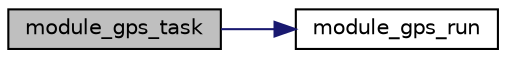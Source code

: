 digraph "module_gps_task"
{
  edge [fontname="Helvetica",fontsize="10",labelfontname="Helvetica",labelfontsize="10"];
  node [fontname="Helvetica",fontsize="10",shape=record];
  rankdir="LR";
  Node1 [label="module_gps_task",height=0.2,width=0.4,color="black", fillcolor="grey75", style="filled" fontcolor="black"];
  Node1 -> Node2 [color="midnightblue",fontsize="10",style="solid"];
  Node2 [label="module_gps_run",height=0.2,width=0.4,color="black", fillcolor="white", style="filled",URL="$group__app__gps.html#gace423457cfae0d22bd57db9e2fb4c033",tooltip="Função principal do módulo de GPS. "];
}
